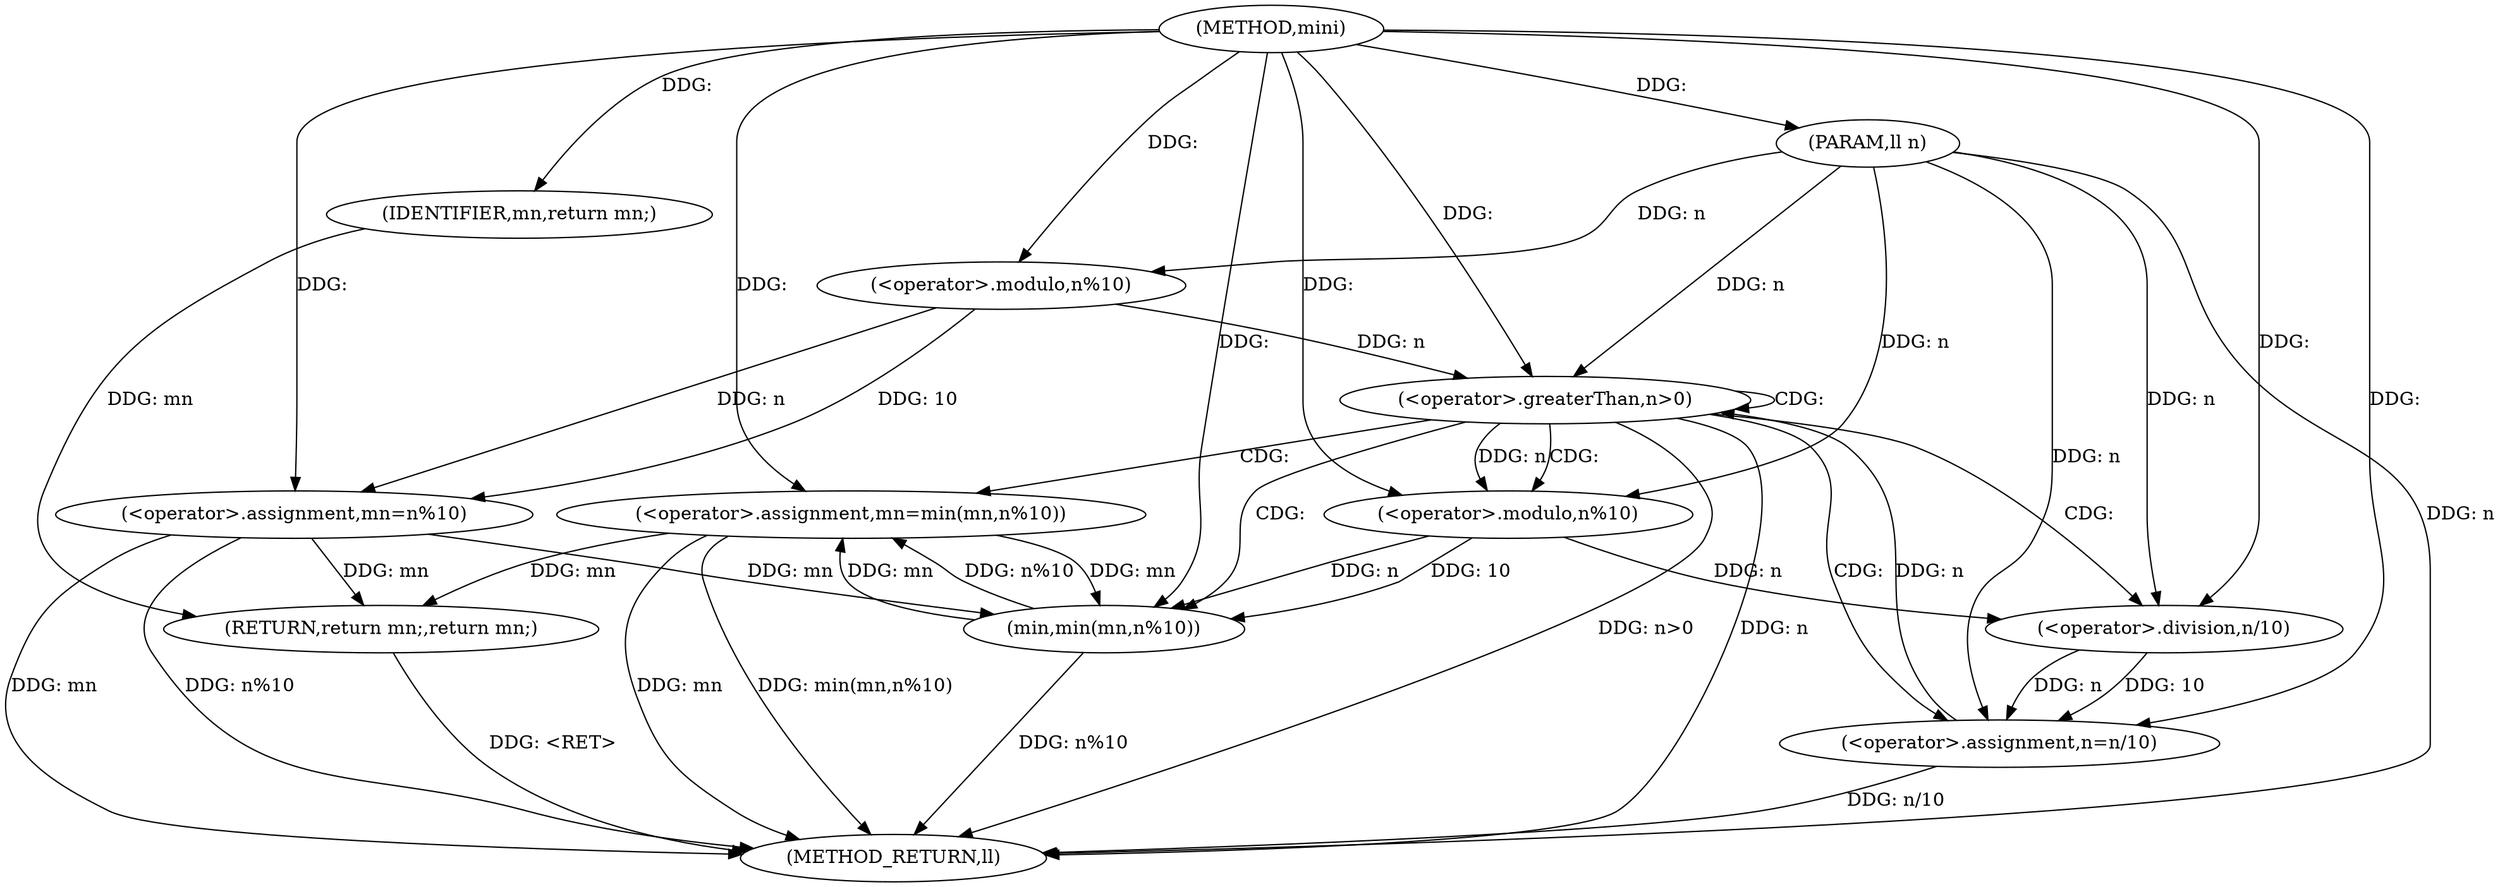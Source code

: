digraph "mini" {  
"1000254" [label = "(METHOD,mini)" ]
"1000282" [label = "(METHOD_RETURN,ll)" ]
"1000255" [label = "(PARAM,ll n)" ]
"1000258" [label = "(<operator>.assignment,mn=n%10)" ]
"1000280" [label = "(RETURN,return mn;,return mn;)" ]
"1000264" [label = "(<operator>.greaterThan,n>0)" ]
"1000281" [label = "(IDENTIFIER,mn,return mn;)" ]
"1000260" [label = "(<operator>.modulo,n%10)" ]
"1000268" [label = "(<operator>.assignment,mn=min(mn,n%10))" ]
"1000275" [label = "(<operator>.assignment,n=n/10)" ]
"1000270" [label = "(min,min(mn,n%10))" ]
"1000277" [label = "(<operator>.division,n/10)" ]
"1000272" [label = "(<operator>.modulo,n%10)" ]
  "1000280" -> "1000282"  [ label = "DDG: <RET>"] 
  "1000255" -> "1000282"  [ label = "DDG: n"] 
  "1000258" -> "1000282"  [ label = "DDG: mn"] 
  "1000258" -> "1000282"  [ label = "DDG: n%10"] 
  "1000264" -> "1000282"  [ label = "DDG: n"] 
  "1000264" -> "1000282"  [ label = "DDG: n>0"] 
  "1000268" -> "1000282"  [ label = "DDG: mn"] 
  "1000270" -> "1000282"  [ label = "DDG: n%10"] 
  "1000268" -> "1000282"  [ label = "DDG: min(mn,n%10)"] 
  "1000275" -> "1000282"  [ label = "DDG: n/10"] 
  "1000254" -> "1000255"  [ label = "DDG: "] 
  "1000260" -> "1000258"  [ label = "DDG: n"] 
  "1000260" -> "1000258"  [ label = "DDG: 10"] 
  "1000281" -> "1000280"  [ label = "DDG: mn"] 
  "1000258" -> "1000280"  [ label = "DDG: mn"] 
  "1000268" -> "1000280"  [ label = "DDG: mn"] 
  "1000254" -> "1000258"  [ label = "DDG: "] 
  "1000254" -> "1000281"  [ label = "DDG: "] 
  "1000255" -> "1000260"  [ label = "DDG: n"] 
  "1000254" -> "1000260"  [ label = "DDG: "] 
  "1000260" -> "1000264"  [ label = "DDG: n"] 
  "1000275" -> "1000264"  [ label = "DDG: n"] 
  "1000255" -> "1000264"  [ label = "DDG: n"] 
  "1000254" -> "1000264"  [ label = "DDG: "] 
  "1000270" -> "1000268"  [ label = "DDG: mn"] 
  "1000270" -> "1000268"  [ label = "DDG: n%10"] 
  "1000277" -> "1000275"  [ label = "DDG: n"] 
  "1000277" -> "1000275"  [ label = "DDG: 10"] 
  "1000254" -> "1000268"  [ label = "DDG: "] 
  "1000255" -> "1000275"  [ label = "DDG: n"] 
  "1000254" -> "1000275"  [ label = "DDG: "] 
  "1000258" -> "1000270"  [ label = "DDG: mn"] 
  "1000268" -> "1000270"  [ label = "DDG: mn"] 
  "1000254" -> "1000270"  [ label = "DDG: "] 
  "1000272" -> "1000270"  [ label = "DDG: n"] 
  "1000272" -> "1000270"  [ label = "DDG: 10"] 
  "1000272" -> "1000277"  [ label = "DDG: n"] 
  "1000255" -> "1000277"  [ label = "DDG: n"] 
  "1000254" -> "1000277"  [ label = "DDG: "] 
  "1000264" -> "1000272"  [ label = "DDG: n"] 
  "1000255" -> "1000272"  [ label = "DDG: n"] 
  "1000254" -> "1000272"  [ label = "DDG: "] 
  "1000264" -> "1000272"  [ label = "CDG: "] 
  "1000264" -> "1000264"  [ label = "CDG: "] 
  "1000264" -> "1000270"  [ label = "CDG: "] 
  "1000264" -> "1000277"  [ label = "CDG: "] 
  "1000264" -> "1000268"  [ label = "CDG: "] 
  "1000264" -> "1000275"  [ label = "CDG: "] 
}
